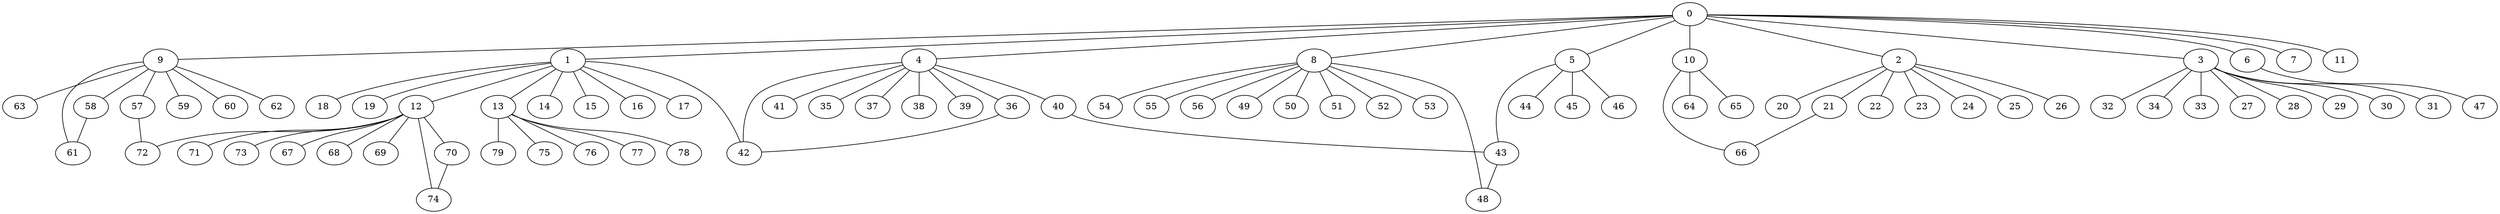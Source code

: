 
graph graphname {
    0 -- 1
0 -- 2
0 -- 3
0 -- 4
0 -- 5
0 -- 6
0 -- 7
0 -- 8
0 -- 9
0 -- 10
0 -- 11
1 -- 12
1 -- 13
1 -- 14
1 -- 15
1 -- 16
1 -- 17
1 -- 18
1 -- 19
1 -- 42
2 -- 20
2 -- 21
2 -- 22
2 -- 23
2 -- 24
2 -- 25
2 -- 26
3 -- 32
3 -- 34
3 -- 33
3 -- 27
3 -- 28
3 -- 29
3 -- 30
3 -- 31
4 -- 35
4 -- 36
4 -- 37
4 -- 38
4 -- 39
4 -- 40
4 -- 41
4 -- 42
5 -- 43
5 -- 44
5 -- 45
5 -- 46
6 -- 47
8 -- 48
8 -- 49
8 -- 50
8 -- 51
8 -- 52
8 -- 53
8 -- 54
8 -- 55
8 -- 56
9 -- 57
9 -- 58
9 -- 59
9 -- 60
9 -- 61
9 -- 62
9 -- 63
10 -- 64
10 -- 66
10 -- 65
12 -- 67
12 -- 68
12 -- 69
12 -- 70
12 -- 71
12 -- 72
12 -- 73
12 -- 74
13 -- 75
13 -- 76
13 -- 77
13 -- 78
13 -- 79
21 -- 66
36 -- 42
40 -- 43
43 -- 48
57 -- 72
58 -- 61
70 -- 74

}
